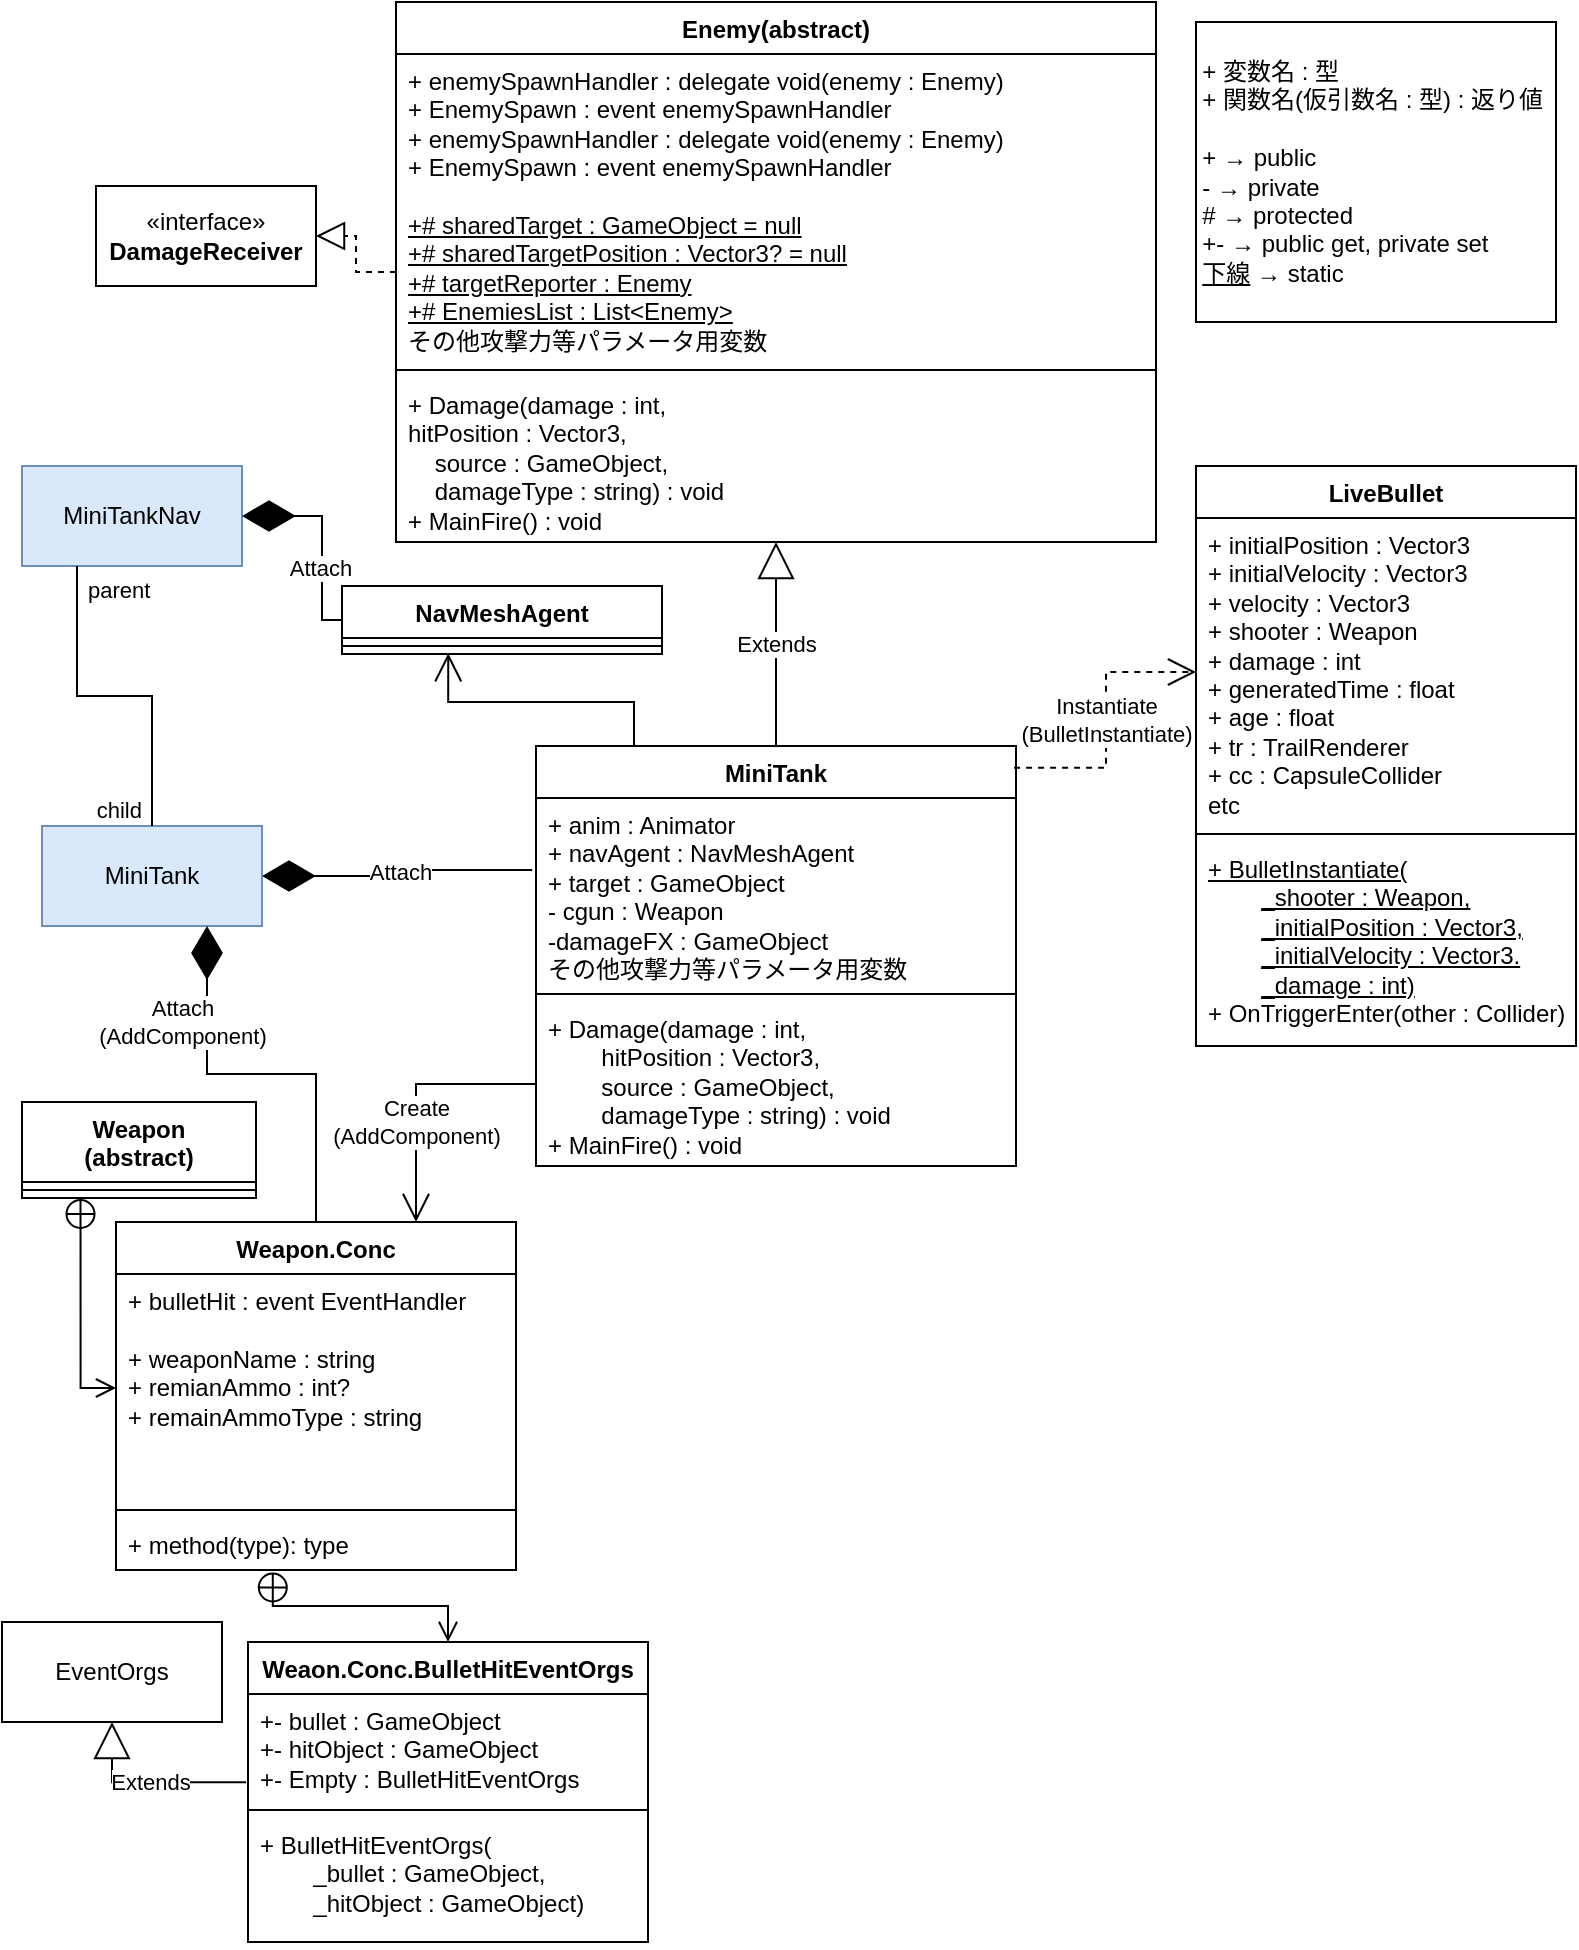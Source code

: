 <mxfile version="21.7.4" type="github">
  <diagram id="C5RBs43oDa-KdzZeNtuy" name="Page-1">
    <mxGraphModel dx="975" dy="743" grid="1" gridSize="10" guides="1" tooltips="1" connect="1" arrows="1" fold="1" page="1" pageScale="1" pageWidth="827" pageHeight="1169" math="0" shadow="0">
      <root>
        <mxCell id="WIyWlLk6GJQsqaUBKTNV-0" />
        <mxCell id="WIyWlLk6GJQsqaUBKTNV-1" parent="WIyWlLk6GJQsqaUBKTNV-0" />
        <mxCell id="yZ82sywtIwJGVjh8hd2L-15" value="Enemy(abstract)" style="swimlane;fontStyle=1;align=center;verticalAlign=top;childLayout=stackLayout;horizontal=1;startSize=26;horizontalStack=0;resizeParent=1;resizeParentMax=0;resizeLast=0;collapsible=1;marginBottom=0;whiteSpace=wrap;html=1;" vertex="1" parent="WIyWlLk6GJQsqaUBKTNV-1">
          <mxGeometry x="210" y="50" width="380" height="270" as="geometry" />
        </mxCell>
        <mxCell id="yZ82sywtIwJGVjh8hd2L-16" value="+ enemySpawnHandler : delegate void(enemy : Enemy)&lt;br&gt;+ EnemySpawn : event enemySpawnHandler&lt;br&gt;+ enemySpawnHandler : delegate void(enemy : Enemy)&lt;br style=&quot;border-color: var(--border-color);&quot;&gt;+ EnemySpawn : event enemySpawnHandler&lt;br&gt;&lt;br&gt;&lt;u&gt;+# sharedTarget : GameObject = null&lt;br&gt;+# sharedTargetPosition : Vector3? = null&lt;br&gt;+# targetReporter : Enemy&lt;br&gt;+# EnemiesList : List&amp;lt;Enemy&amp;gt;&lt;br&gt;&lt;/u&gt;その他攻撃力等パラメータ用変数&lt;u&gt;&lt;br&gt;&lt;/u&gt;" style="text;strokeColor=none;fillColor=none;align=left;verticalAlign=top;spacingLeft=4;spacingRight=4;overflow=hidden;rotatable=0;points=[[0,0.5],[1,0.5]];portConstraint=eastwest;whiteSpace=wrap;html=1;" vertex="1" parent="yZ82sywtIwJGVjh8hd2L-15">
          <mxGeometry y="26" width="380" height="154" as="geometry" />
        </mxCell>
        <mxCell id="yZ82sywtIwJGVjh8hd2L-17" value="" style="line;strokeWidth=1;fillColor=none;align=left;verticalAlign=middle;spacingTop=-1;spacingLeft=3;spacingRight=3;rotatable=0;labelPosition=right;points=[];portConstraint=eastwest;strokeColor=inherit;" vertex="1" parent="yZ82sywtIwJGVjh8hd2L-15">
          <mxGeometry y="180" width="380" height="8" as="geometry" />
        </mxCell>
        <mxCell id="yZ82sywtIwJGVjh8hd2L-18" value="+ Damage(damage : int,&lt;br style=&quot;border-color: var(--border-color);&quot;&gt;&#x9;hitPosition&amp;nbsp;: Vector3,&lt;br style=&quot;border-color: var(--border-color);&quot;&gt;&lt;span style=&quot;border-color: var(--border-color);&quot;&gt;&lt;span style=&quot;white-space: pre;&quot;&gt;&amp;nbsp;&amp;nbsp;&amp;nbsp;&amp;nbsp;&lt;/span&gt;&lt;/span&gt;source : GameObject,&lt;br style=&quot;border-color: var(--border-color);&quot;&gt;&lt;span style=&quot;border-color: var(--border-color);&quot;&gt;&lt;span style=&quot;white-space: pre;&quot;&gt;&amp;nbsp;&amp;nbsp;&amp;nbsp;&amp;nbsp;&lt;/span&gt;&lt;/span&gt;damageType : string) : void&lt;br style=&quot;border-color: var(--border-color);&quot;&gt;+ MainFire() : void" style="text;strokeColor=none;fillColor=none;align=left;verticalAlign=top;spacingLeft=4;spacingRight=4;overflow=hidden;rotatable=0;points=[[0,0.5],[1,0.5]];portConstraint=eastwest;whiteSpace=wrap;html=1;" vertex="1" parent="yZ82sywtIwJGVjh8hd2L-15">
          <mxGeometry y="188" width="380" height="82" as="geometry" />
        </mxCell>
        <mxCell id="yZ82sywtIwJGVjh8hd2L-0" value="MiniTank" style="swimlane;fontStyle=1;align=center;verticalAlign=top;childLayout=stackLayout;horizontal=1;startSize=26;horizontalStack=0;resizeParent=1;resizeParentMax=0;resizeLast=0;collapsible=1;marginBottom=0;whiteSpace=wrap;html=1;" vertex="1" parent="WIyWlLk6GJQsqaUBKTNV-1">
          <mxGeometry x="280" y="422" width="240" height="210" as="geometry" />
        </mxCell>
        <mxCell id="yZ82sywtIwJGVjh8hd2L-1" value="+ anim : Animator&lt;br&gt;+ navAgent : NavMeshAgent&lt;br&gt;+ target : GameObject&lt;br&gt;- cgun : Weapon&lt;br&gt;-damageFX : GameObject&lt;br&gt;その他攻撃力等パラメータ用変数" style="text;strokeColor=none;fillColor=none;align=left;verticalAlign=top;spacingLeft=4;spacingRight=4;overflow=hidden;rotatable=0;points=[[0,0.5],[1,0.5]];portConstraint=eastwest;whiteSpace=wrap;html=1;" vertex="1" parent="yZ82sywtIwJGVjh8hd2L-0">
          <mxGeometry y="26" width="240" height="94" as="geometry" />
        </mxCell>
        <mxCell id="yZ82sywtIwJGVjh8hd2L-2" value="" style="line;strokeWidth=1;fillColor=none;align=left;verticalAlign=middle;spacingTop=-1;spacingLeft=3;spacingRight=3;rotatable=0;labelPosition=right;points=[];portConstraint=eastwest;strokeColor=inherit;" vertex="1" parent="yZ82sywtIwJGVjh8hd2L-0">
          <mxGeometry y="120" width="240" height="8" as="geometry" />
        </mxCell>
        <mxCell id="yZ82sywtIwJGVjh8hd2L-3" value="+ Damage(damage : int,&lt;br&gt;&lt;span style=&quot;white-space: pre;&quot;&gt;&#x9;&lt;/span&gt;hitPosition&amp;nbsp;: Vector3,&lt;br&gt;&lt;span style=&quot;white-space: pre;&quot;&gt;&#x9;&lt;/span&gt;source : GameObject,&lt;br&gt;&lt;span style=&quot;white-space: pre;&quot;&gt;&#x9;&lt;/span&gt;damageType : string) : void&lt;br&gt;+ MainFire() : void" style="text;strokeColor=none;fillColor=none;align=left;verticalAlign=top;spacingLeft=4;spacingRight=4;overflow=hidden;rotatable=0;points=[[0,0.5],[1,0.5]];portConstraint=eastwest;whiteSpace=wrap;html=1;" vertex="1" parent="yZ82sywtIwJGVjh8hd2L-0">
          <mxGeometry y="128" width="240" height="82" as="geometry" />
        </mxCell>
        <mxCell id="yZ82sywtIwJGVjh8hd2L-5" value="MiniTank" style="html=1;whiteSpace=wrap;fillColor=#dae8fc;strokeColor=#6c8ebf;" vertex="1" parent="WIyWlLk6GJQsqaUBKTNV-1">
          <mxGeometry x="33" y="462" width="110" height="50" as="geometry" />
        </mxCell>
        <mxCell id="yZ82sywtIwJGVjh8hd2L-6" value="MiniTankNav" style="html=1;whiteSpace=wrap;fillColor=#dae8fc;strokeColor=#6c8ebf;" vertex="1" parent="WIyWlLk6GJQsqaUBKTNV-1">
          <mxGeometry x="23" y="282" width="110" height="50" as="geometry" />
        </mxCell>
        <mxCell id="yZ82sywtIwJGVjh8hd2L-7" value="" style="endArrow=none;html=1;edgeStyle=orthogonalEdgeStyle;rounded=0;exitX=0.25;exitY=1;exitDx=0;exitDy=0;entryX=0.5;entryY=0;entryDx=0;entryDy=0;" edge="1" parent="WIyWlLk6GJQsqaUBKTNV-1" source="yZ82sywtIwJGVjh8hd2L-6" target="yZ82sywtIwJGVjh8hd2L-5">
          <mxGeometry relative="1" as="geometry">
            <mxPoint x="93" y="632" as="sourcePoint" />
            <mxPoint x="253" y="632" as="targetPoint" />
          </mxGeometry>
        </mxCell>
        <mxCell id="yZ82sywtIwJGVjh8hd2L-8" value="parent" style="edgeLabel;resizable=0;html=1;align=left;verticalAlign=bottom;" connectable="0" vertex="1" parent="yZ82sywtIwJGVjh8hd2L-7">
          <mxGeometry x="-1" relative="1" as="geometry">
            <mxPoint x="3" y="20" as="offset" />
          </mxGeometry>
        </mxCell>
        <mxCell id="yZ82sywtIwJGVjh8hd2L-9" value="child" style="edgeLabel;resizable=0;html=1;align=right;verticalAlign=bottom;" connectable="0" vertex="1" parent="yZ82sywtIwJGVjh8hd2L-7">
          <mxGeometry x="1" relative="1" as="geometry">
            <mxPoint x="-5" as="offset" />
          </mxGeometry>
        </mxCell>
        <mxCell id="yZ82sywtIwJGVjh8hd2L-10" value="Extends" style="endArrow=block;endSize=16;endFill=0;html=1;rounded=0;" edge="1" parent="WIyWlLk6GJQsqaUBKTNV-1" source="yZ82sywtIwJGVjh8hd2L-0" target="yZ82sywtIwJGVjh8hd2L-18">
          <mxGeometry width="160" relative="1" as="geometry">
            <mxPoint x="373" y="252" as="sourcePoint" />
            <mxPoint x="523" y="332" as="targetPoint" />
          </mxGeometry>
        </mxCell>
        <mxCell id="yZ82sywtIwJGVjh8hd2L-19" value="" style="endArrow=diamondThin;endFill=1;endSize=24;html=1;rounded=0;exitX=-0.008;exitY=0.383;exitDx=0;exitDy=0;entryX=1;entryY=0.5;entryDx=0;entryDy=0;exitPerimeter=0;edgeStyle=orthogonalEdgeStyle;" edge="1" parent="WIyWlLk6GJQsqaUBKTNV-1" source="yZ82sywtIwJGVjh8hd2L-1" target="yZ82sywtIwJGVjh8hd2L-5">
          <mxGeometry width="160" relative="1" as="geometry">
            <mxPoint x="133" y="532" as="sourcePoint" />
            <mxPoint x="293" y="532" as="targetPoint" />
          </mxGeometry>
        </mxCell>
        <mxCell id="yZ82sywtIwJGVjh8hd2L-20" value="Attach" style="edgeLabel;html=1;align=center;verticalAlign=middle;resizable=0;points=[];" vertex="1" connectable="0" parent="yZ82sywtIwJGVjh8hd2L-19">
          <mxGeometry x="-0.025" relative="1" as="geometry">
            <mxPoint as="offset" />
          </mxGeometry>
        </mxCell>
        <mxCell id="yZ82sywtIwJGVjh8hd2L-22" value="NavMeshAgent" style="swimlane;fontStyle=1;align=center;verticalAlign=top;childLayout=stackLayout;horizontal=1;startSize=26;horizontalStack=0;resizeParent=1;resizeParentMax=0;resizeLast=0;collapsible=1;marginBottom=0;whiteSpace=wrap;html=1;" vertex="1" parent="WIyWlLk6GJQsqaUBKTNV-1">
          <mxGeometry x="183" y="342" width="160" height="34" as="geometry" />
        </mxCell>
        <mxCell id="yZ82sywtIwJGVjh8hd2L-24" value="" style="line;strokeWidth=1;fillColor=none;align=left;verticalAlign=middle;spacingTop=-1;spacingLeft=3;spacingRight=3;rotatable=0;labelPosition=right;points=[];portConstraint=eastwest;strokeColor=inherit;" vertex="1" parent="yZ82sywtIwJGVjh8hd2L-22">
          <mxGeometry y="26" width="160" height="8" as="geometry" />
        </mxCell>
        <mxCell id="yZ82sywtIwJGVjh8hd2L-27" value="" style="endArrow=diamondThin;endFill=1;endSize=24;html=1;rounded=0;exitX=0;exitY=0.5;exitDx=0;exitDy=0;entryX=1;entryY=0.5;entryDx=0;entryDy=0;edgeStyle=orthogonalEdgeStyle;" edge="1" parent="WIyWlLk6GJQsqaUBKTNV-1" source="yZ82sywtIwJGVjh8hd2L-22" target="yZ82sywtIwJGVjh8hd2L-6">
          <mxGeometry width="160" relative="1" as="geometry">
            <mxPoint x="173" y="372" as="sourcePoint" />
            <mxPoint x="333" y="372" as="targetPoint" />
            <Array as="points">
              <mxPoint x="173" y="359" />
              <mxPoint x="173" y="307" />
            </Array>
          </mxGeometry>
        </mxCell>
        <mxCell id="yZ82sywtIwJGVjh8hd2L-44" value="Attach" style="edgeLabel;html=1;align=center;verticalAlign=middle;resizable=0;points=[];" vertex="1" connectable="0" parent="yZ82sywtIwJGVjh8hd2L-27">
          <mxGeometry x="-0.291" y="1" relative="1" as="geometry">
            <mxPoint as="offset" />
          </mxGeometry>
        </mxCell>
        <mxCell id="yZ82sywtIwJGVjh8hd2L-28" value="" style="endArrow=open;endFill=1;endSize=12;html=1;rounded=0;entryX=0.332;entryY=0.952;entryDx=0;entryDy=0;entryPerimeter=0;edgeStyle=orthogonalEdgeStyle;" edge="1" parent="WIyWlLk6GJQsqaUBKTNV-1" source="yZ82sywtIwJGVjh8hd2L-0" target="yZ82sywtIwJGVjh8hd2L-24">
          <mxGeometry width="160" relative="1" as="geometry">
            <mxPoint x="263" y="322" as="sourcePoint" />
            <mxPoint x="423" y="322" as="targetPoint" />
            <Array as="points">
              <mxPoint x="329" y="400" />
              <mxPoint x="236" y="400" />
            </Array>
          </mxGeometry>
        </mxCell>
        <mxCell id="yZ82sywtIwJGVjh8hd2L-29" value="LiveBullet" style="swimlane;fontStyle=1;align=center;verticalAlign=top;childLayout=stackLayout;horizontal=1;startSize=26;horizontalStack=0;resizeParent=1;resizeParentMax=0;resizeLast=0;collapsible=1;marginBottom=0;whiteSpace=wrap;html=1;" vertex="1" parent="WIyWlLk6GJQsqaUBKTNV-1">
          <mxGeometry x="610" y="282" width="190" height="290" as="geometry" />
        </mxCell>
        <mxCell id="yZ82sywtIwJGVjh8hd2L-30" value="+ initialPosition : Vector3&lt;br&gt;+ initialVelocity : Vector3&lt;br&gt;+ velocity : Vector3&lt;br&gt;+ shooter : Weapon&lt;br&gt;+ damage : int&lt;br&gt;+ generatedTime : float&lt;br&gt;+ age : float&lt;br&gt;+ tr : TrailRenderer&lt;br&gt;+ cc : CapsuleCollider&lt;br&gt;etc" style="text;strokeColor=none;fillColor=none;align=left;verticalAlign=top;spacingLeft=4;spacingRight=4;overflow=hidden;rotatable=0;points=[[0,0.5],[1,0.5]];portConstraint=eastwest;whiteSpace=wrap;html=1;" vertex="1" parent="yZ82sywtIwJGVjh8hd2L-29">
          <mxGeometry y="26" width="190" height="154" as="geometry" />
        </mxCell>
        <mxCell id="yZ82sywtIwJGVjh8hd2L-31" value="" style="line;strokeWidth=1;fillColor=none;align=left;verticalAlign=middle;spacingTop=-1;spacingLeft=3;spacingRight=3;rotatable=0;labelPosition=right;points=[];portConstraint=eastwest;strokeColor=inherit;" vertex="1" parent="yZ82sywtIwJGVjh8hd2L-29">
          <mxGeometry y="180" width="190" height="8" as="geometry" />
        </mxCell>
        <mxCell id="yZ82sywtIwJGVjh8hd2L-32" value="&lt;u&gt;+ BulletInstantiate(&lt;br&gt;&lt;span style=&quot;white-space: pre;&quot;&gt;&#x9;&lt;/span&gt;_shooter : Weapon,&lt;br&gt;&lt;span style=&quot;white-space: pre;&quot;&gt;&#x9;&lt;/span&gt;_initialPosition : Vector3,&lt;br&gt;&lt;span style=&quot;white-space: pre;&quot;&gt;&#x9;&lt;/span&gt;_initialVelocity : Vector3.&lt;br&gt;&lt;span style=&quot;white-space: pre;&quot;&gt;&#x9;&lt;/span&gt;_damage : int)&lt;/u&gt;&lt;br&gt;+ OnTriggerEnter(other : Collider)" style="text;strokeColor=none;fillColor=none;align=left;verticalAlign=top;spacingLeft=4;spacingRight=4;overflow=hidden;rotatable=0;points=[[0,0.5],[1,0.5]];portConstraint=eastwest;whiteSpace=wrap;html=1;" vertex="1" parent="yZ82sywtIwJGVjh8hd2L-29">
          <mxGeometry y="188" width="190" height="102" as="geometry" />
        </mxCell>
        <mxCell id="yZ82sywtIwJGVjh8hd2L-34" value="Instantiate&lt;br&gt;(BulletInstantiate)" style="endArrow=open;endSize=12;dashed=1;html=1;rounded=0;exitX=0.996;exitY=0.052;exitDx=0;exitDy=0;exitPerimeter=0;edgeStyle=orthogonalEdgeStyle;" edge="1" parent="WIyWlLk6GJQsqaUBKTNV-1" source="yZ82sywtIwJGVjh8hd2L-0" target="yZ82sywtIwJGVjh8hd2L-30">
          <mxGeometry x="0.007" width="160" relative="1" as="geometry">
            <mxPoint x="393" y="682" as="sourcePoint" />
            <mxPoint x="553" y="682" as="targetPoint" />
            <mxPoint as="offset" />
          </mxGeometry>
        </mxCell>
        <mxCell id="yZ82sywtIwJGVjh8hd2L-37" value="«interface»&lt;br&gt;&lt;b&gt;DamageReceiver&lt;/b&gt;" style="html=1;whiteSpace=wrap;" vertex="1" parent="WIyWlLk6GJQsqaUBKTNV-1">
          <mxGeometry x="60" y="142" width="110" height="50" as="geometry" />
        </mxCell>
        <mxCell id="yZ82sywtIwJGVjh8hd2L-39" value="" style="endArrow=block;dashed=1;endFill=0;endSize=12;html=1;rounded=0;edgeStyle=orthogonalEdgeStyle;" edge="1" parent="WIyWlLk6GJQsqaUBKTNV-1" source="yZ82sywtIwJGVjh8hd2L-15" target="yZ82sywtIwJGVjh8hd2L-37">
          <mxGeometry width="160" relative="1" as="geometry">
            <mxPoint x="223" y="192" as="sourcePoint" />
            <mxPoint x="63" y="192" as="targetPoint" />
          </mxGeometry>
        </mxCell>
        <mxCell id="yZ82sywtIwJGVjh8hd2L-40" value="&lt;div style=&quot;text-align: left;&quot;&gt;+ 変数名 : 型&lt;/div&gt;&lt;div style=&quot;text-align: left;&quot;&gt;+ 関数名(仮引数名 : 型) : 返り値&amp;nbsp;&lt;/div&gt;&lt;div style=&quot;text-align: left;&quot;&gt;&lt;span style=&quot;background-color: initial;&quot;&gt;&lt;br&gt;&lt;/span&gt;&lt;/div&gt;&lt;div style=&quot;text-align: left;&quot;&gt;&lt;span style=&quot;background-color: initial;&quot;&gt;+ → public&amp;nbsp;&lt;/span&gt;&lt;/div&gt;&lt;div style=&quot;text-align: left;&quot;&gt;&lt;span style=&quot;background-color: initial;&quot;&gt;- → private&lt;/span&gt;&lt;/div&gt;&lt;div style=&quot;text-align: left;&quot;&gt;&lt;span style=&quot;background-color: initial;&quot;&gt;# → protected&lt;/span&gt;&lt;/div&gt;&lt;div style=&quot;text-align: left;&quot;&gt;&lt;span style=&quot;background-color: initial;&quot;&gt;+- → public get, private set&lt;/span&gt;&lt;/div&gt;&lt;div style=&quot;text-align: left;&quot;&gt;&lt;span style=&quot;background-color: initial;&quot;&gt;&lt;u&gt;下線&lt;/u&gt;&amp;nbsp;→ static&lt;/span&gt;&lt;/div&gt;" style="text;html=1;strokeColor=#000000;fillColor=none;align=center;verticalAlign=middle;whiteSpace=wrap;rounded=0;" vertex="1" parent="WIyWlLk6GJQsqaUBKTNV-1">
          <mxGeometry x="610" y="60" width="180" height="150" as="geometry" />
        </mxCell>
        <mxCell id="yZ82sywtIwJGVjh8hd2L-47" value="Weapon.Conc" style="swimlane;fontStyle=1;align=center;verticalAlign=top;childLayout=stackLayout;horizontal=1;startSize=26;horizontalStack=0;resizeParent=1;resizeParentMax=0;resizeLast=0;collapsible=1;marginBottom=0;whiteSpace=wrap;html=1;" vertex="1" parent="WIyWlLk6GJQsqaUBKTNV-1">
          <mxGeometry x="70" y="660" width="200" height="174" as="geometry" />
        </mxCell>
        <mxCell id="yZ82sywtIwJGVjh8hd2L-48" value="+ bulletHit : event EventHandler&lt;br&gt;&lt;br&gt;+ weaponName : string&lt;br&gt;+ remianAmmo : int?&lt;br&gt;+ remainAmmoType : string" style="text;strokeColor=none;fillColor=none;align=left;verticalAlign=top;spacingLeft=4;spacingRight=4;overflow=hidden;rotatable=0;points=[[0,0.5],[1,0.5]];portConstraint=eastwest;whiteSpace=wrap;html=1;" vertex="1" parent="yZ82sywtIwJGVjh8hd2L-47">
          <mxGeometry y="26" width="200" height="114" as="geometry" />
        </mxCell>
        <mxCell id="yZ82sywtIwJGVjh8hd2L-49" value="" style="line;strokeWidth=1;fillColor=none;align=left;verticalAlign=middle;spacingTop=-1;spacingLeft=3;spacingRight=3;rotatable=0;labelPosition=right;points=[];portConstraint=eastwest;strokeColor=inherit;" vertex="1" parent="yZ82sywtIwJGVjh8hd2L-47">
          <mxGeometry y="140" width="200" height="8" as="geometry" />
        </mxCell>
        <mxCell id="yZ82sywtIwJGVjh8hd2L-50" value="+ method(type): type" style="text;strokeColor=none;fillColor=none;align=left;verticalAlign=top;spacingLeft=4;spacingRight=4;overflow=hidden;rotatable=0;points=[[0,0.5],[1,0.5]];portConstraint=eastwest;whiteSpace=wrap;html=1;" vertex="1" parent="yZ82sywtIwJGVjh8hd2L-47">
          <mxGeometry y="148" width="200" height="26" as="geometry" />
        </mxCell>
        <mxCell id="yZ82sywtIwJGVjh8hd2L-51" value="Weapon&lt;br&gt;(abstract)" style="swimlane;fontStyle=1;align=center;verticalAlign=top;childLayout=stackLayout;horizontal=1;startSize=40;horizontalStack=0;resizeParent=1;resizeParentMax=0;resizeLast=0;collapsible=1;marginBottom=0;whiteSpace=wrap;html=1;" vertex="1" parent="WIyWlLk6GJQsqaUBKTNV-1">
          <mxGeometry x="23" y="600" width="117" height="48" as="geometry" />
        </mxCell>
        <mxCell id="yZ82sywtIwJGVjh8hd2L-53" value="" style="line;strokeWidth=1;fillColor=none;align=left;verticalAlign=middle;spacingTop=-1;spacingLeft=3;spacingRight=3;rotatable=0;labelPosition=right;points=[];portConstraint=eastwest;strokeColor=inherit;" vertex="1" parent="yZ82sywtIwJGVjh8hd2L-51">
          <mxGeometry y="40" width="117" height="8" as="geometry" />
        </mxCell>
        <mxCell id="yZ82sywtIwJGVjh8hd2L-55" value="" style="endArrow=open;startArrow=circlePlus;endFill=0;startFill=0;endSize=8;html=1;rounded=0;entryX=0;entryY=0.5;entryDx=0;entryDy=0;exitX=0.25;exitY=1;exitDx=0;exitDy=0;edgeStyle=orthogonalEdgeStyle;" edge="1" parent="WIyWlLk6GJQsqaUBKTNV-1" source="yZ82sywtIwJGVjh8hd2L-51" target="yZ82sywtIwJGVjh8hd2L-48">
          <mxGeometry width="160" relative="1" as="geometry">
            <mxPoint x="220" y="760" as="sourcePoint" />
            <mxPoint x="70" y="690" as="targetPoint" />
          </mxGeometry>
        </mxCell>
        <mxCell id="yZ82sywtIwJGVjh8hd2L-61" value="Weaon.Conc.BulletHitEventOrgs" style="swimlane;fontStyle=1;align=center;verticalAlign=top;childLayout=stackLayout;horizontal=1;startSize=26;horizontalStack=0;resizeParent=1;resizeParentMax=0;resizeLast=0;collapsible=1;marginBottom=0;whiteSpace=wrap;html=1;" vertex="1" parent="WIyWlLk6GJQsqaUBKTNV-1">
          <mxGeometry x="136" y="870" width="200" height="150" as="geometry" />
        </mxCell>
        <mxCell id="yZ82sywtIwJGVjh8hd2L-62" value="+- bullet : GameObject&lt;br style=&quot;border-color: var(--border-color);&quot;&gt;+- hitObject : GameObject&lt;br style=&quot;border-color: var(--border-color);&quot;&gt;+- Empty : BulletHitEventOrgs" style="text;strokeColor=none;fillColor=none;align=left;verticalAlign=top;spacingLeft=4;spacingRight=4;overflow=hidden;rotatable=0;points=[[0,0.5],[1,0.5]];portConstraint=eastwest;whiteSpace=wrap;html=1;" vertex="1" parent="yZ82sywtIwJGVjh8hd2L-61">
          <mxGeometry y="26" width="200" height="54" as="geometry" />
        </mxCell>
        <mxCell id="yZ82sywtIwJGVjh8hd2L-63" value="" style="line;strokeWidth=1;fillColor=none;align=left;verticalAlign=middle;spacingTop=-1;spacingLeft=3;spacingRight=3;rotatable=0;labelPosition=right;points=[];portConstraint=eastwest;strokeColor=inherit;" vertex="1" parent="yZ82sywtIwJGVjh8hd2L-61">
          <mxGeometry y="80" width="200" height="8" as="geometry" />
        </mxCell>
        <mxCell id="yZ82sywtIwJGVjh8hd2L-64" value="+ BulletHitEventOrgs(&lt;br&gt;&lt;span style=&quot;white-space: pre;&quot;&gt;&#x9;&lt;/span&gt;_bullet : GameObject,&lt;br&gt;&lt;span style=&quot;white-space: pre;&quot;&gt;&#x9;&lt;/span&gt;_hitObject : GameObject)" style="text;strokeColor=none;fillColor=none;align=left;verticalAlign=top;spacingLeft=4;spacingRight=4;overflow=hidden;rotatable=0;points=[[0,0.5],[1,0.5]];portConstraint=eastwest;whiteSpace=wrap;html=1;" vertex="1" parent="yZ82sywtIwJGVjh8hd2L-61">
          <mxGeometry y="88" width="200" height="62" as="geometry" />
        </mxCell>
        <mxCell id="yZ82sywtIwJGVjh8hd2L-67" value="EventOrgs" style="html=1;whiteSpace=wrap;" vertex="1" parent="WIyWlLk6GJQsqaUBKTNV-1">
          <mxGeometry x="13" y="860" width="110" height="50" as="geometry" />
        </mxCell>
        <mxCell id="yZ82sywtIwJGVjh8hd2L-70" value="Extends" style="endArrow=block;endSize=16;endFill=0;html=1;rounded=0;entryX=0.5;entryY=1;entryDx=0;entryDy=0;exitX=-0.005;exitY=0.817;exitDx=0;exitDy=0;edgeStyle=orthogonalEdgeStyle;exitPerimeter=0;" edge="1" parent="WIyWlLk6GJQsqaUBKTNV-1" source="yZ82sywtIwJGVjh8hd2L-62" target="yZ82sywtIwJGVjh8hd2L-67">
          <mxGeometry width="160" relative="1" as="geometry">
            <mxPoint x="93" y="1090" as="sourcePoint" />
            <mxPoint x="253" y="1090" as="targetPoint" />
          </mxGeometry>
        </mxCell>
        <mxCell id="yZ82sywtIwJGVjh8hd2L-71" value="" style="endArrow=open;startArrow=circlePlus;endFill=0;startFill=0;endSize=8;html=1;rounded=0;exitX=0.392;exitY=1.029;exitDx=0;exitDy=0;exitPerimeter=0;edgeStyle=orthogonalEdgeStyle;" edge="1" parent="WIyWlLk6GJQsqaUBKTNV-1" source="yZ82sywtIwJGVjh8hd2L-50" target="yZ82sywtIwJGVjh8hd2L-61">
          <mxGeometry width="160" relative="1" as="geometry">
            <mxPoint x="190" y="850" as="sourcePoint" />
            <mxPoint x="350" y="850" as="targetPoint" />
          </mxGeometry>
        </mxCell>
        <mxCell id="yZ82sywtIwJGVjh8hd2L-72" value="" style="endArrow=diamondThin;endFill=1;endSize=24;html=1;rounded=0;entryX=0.75;entryY=1;entryDx=0;entryDy=0;exitX=0.5;exitY=0;exitDx=0;exitDy=0;edgeStyle=orthogonalEdgeStyle;" edge="1" parent="WIyWlLk6GJQsqaUBKTNV-1" source="yZ82sywtIwJGVjh8hd2L-47" target="yZ82sywtIwJGVjh8hd2L-5">
          <mxGeometry width="160" relative="1" as="geometry">
            <mxPoint x="110" y="560" as="sourcePoint" />
            <mxPoint x="270" y="560" as="targetPoint" />
          </mxGeometry>
        </mxCell>
        <mxCell id="yZ82sywtIwJGVjh8hd2L-73" value="Attach&lt;br&gt;(AddComponent)" style="edgeLabel;html=1;align=center;verticalAlign=middle;resizable=0;points=[];" vertex="1" connectable="0" parent="yZ82sywtIwJGVjh8hd2L-72">
          <mxGeometry x="-0.183" y="1" relative="1" as="geometry">
            <mxPoint x="-59" y="-27" as="offset" />
          </mxGeometry>
        </mxCell>
        <mxCell id="yZ82sywtIwJGVjh8hd2L-76" value="" style="endArrow=open;endFill=1;endSize=12;html=1;rounded=0;exitX=0;exitY=0.5;exitDx=0;exitDy=0;entryX=0.75;entryY=0;entryDx=0;entryDy=0;edgeStyle=orthogonalEdgeStyle;" edge="1" parent="WIyWlLk6GJQsqaUBKTNV-1" source="yZ82sywtIwJGVjh8hd2L-3" target="yZ82sywtIwJGVjh8hd2L-47">
          <mxGeometry width="160" relative="1" as="geometry">
            <mxPoint x="370" y="650" as="sourcePoint" />
            <mxPoint x="210" y="650" as="targetPoint" />
          </mxGeometry>
        </mxCell>
        <mxCell id="yZ82sywtIwJGVjh8hd2L-77" value="Create&lt;br&gt;(AddComponent)" style="edgeLabel;html=1;align=center;verticalAlign=middle;resizable=0;points=[];" vertex="1" connectable="0" parent="yZ82sywtIwJGVjh8hd2L-76">
          <mxGeometry x="-0.015" y="1" relative="1" as="geometry">
            <mxPoint x="-1" y="15" as="offset" />
          </mxGeometry>
        </mxCell>
      </root>
    </mxGraphModel>
  </diagram>
</mxfile>
